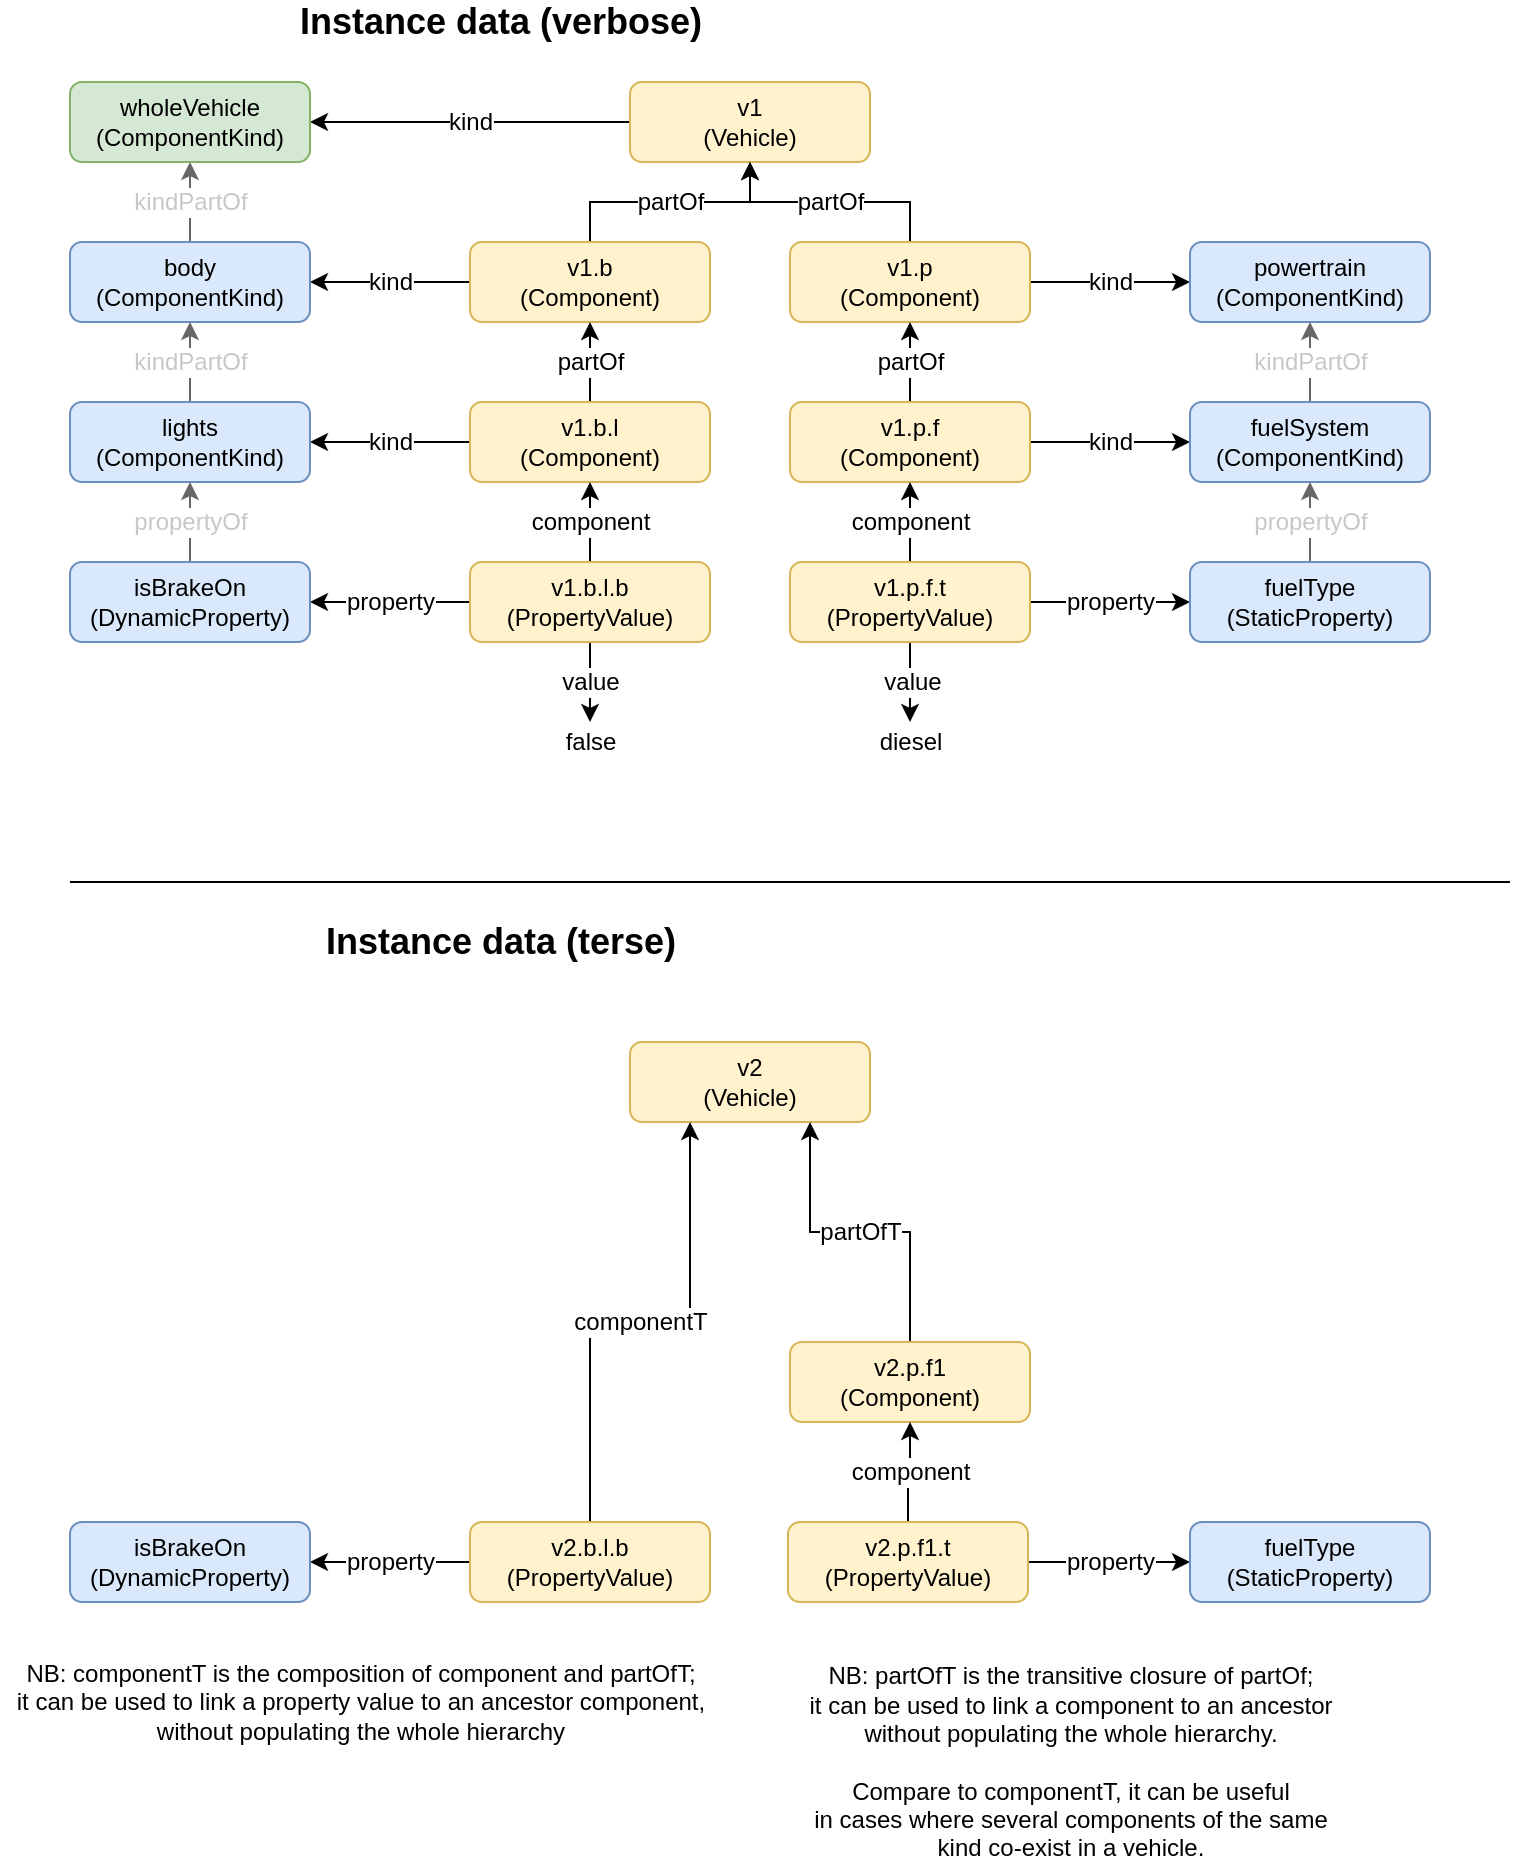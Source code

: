 <mxfile version="20.0.1" type="device"><diagram id="OOQgwnqxo1WTeKJgXq-G" name="Page-1"><mxGraphModel dx="1422" dy="762" grid="1" gridSize="10" guides="1" tooltips="1" connect="1" arrows="1" fold="1" page="1" pageScale="1" pageWidth="827" pageHeight="1169" math="0" shadow="0"><root><mxCell id="0"/><mxCell id="1" parent="0"/><mxCell id="MfZLWjHuNWStY__rhlkl-52" value="&lt;font style=&quot;font-size: 18px;&quot;&gt;&lt;b&gt;Instance data (verbose)&lt;br&gt;&lt;/b&gt;&lt;/font&gt;" style="text;html=1;align=center;verticalAlign=middle;resizable=0;points=[];autosize=1;strokeColor=none;fillColor=none;" vertex="1" parent="1"><mxGeometry x="145" y="40" width="220" height="20" as="geometry"/></mxCell><mxCell id="MfZLWjHuNWStY__rhlkl-54" value="" style="endArrow=none;html=1;rounded=0;fontSize=18;startSize=6;endSize=12;" edge="1" parent="1"><mxGeometry width="50" height="50" relative="1" as="geometry"><mxPoint x="40" y="480" as="sourcePoint"/><mxPoint x="760" y="480" as="targetPoint"/></mxGeometry></mxCell><mxCell id="MfZLWjHuNWStY__rhlkl-55" value="&lt;font style=&quot;font-size: 18px;&quot;&gt;&lt;b&gt;Instance data (terse)&lt;br&gt;&lt;/b&gt;&lt;/font&gt;" style="text;html=1;align=center;verticalAlign=middle;resizable=0;points=[];autosize=1;strokeColor=none;fillColor=none;" vertex="1" parent="1"><mxGeometry x="160" y="500" width="190" height="20" as="geometry"/></mxCell><mxCell id="MfZLWjHuNWStY__rhlkl-103" value="kind" style="edgeStyle=orthogonalEdgeStyle;rounded=0;orthogonalLoop=1;jettySize=auto;html=1;exitX=0;exitY=0.5;exitDx=0;exitDy=0;entryX=1;entryY=0.5;entryDx=0;entryDy=0;fontSize=12;endArrow=classic;endFill=1;startSize=6;endSize=6;" edge="1" parent="1" source="MfZLWjHuNWStY__rhlkl-82" target="MfZLWjHuNWStY__rhlkl-95"><mxGeometry relative="1" as="geometry"/></mxCell><mxCell id="MfZLWjHuNWStY__rhlkl-82" value="v1&lt;br&gt;(Vehicle)" style="rounded=1;whiteSpace=wrap;html=1;fillColor=#fff2cc;strokeColor=#d6b656;" vertex="1" parent="1"><mxGeometry x="320" y="80" width="120" height="40" as="geometry"/></mxCell><mxCell id="MfZLWjHuNWStY__rhlkl-91" value="partOf" style="edgeStyle=orthogonalEdgeStyle;rounded=0;orthogonalLoop=1;jettySize=auto;html=1;exitX=0.5;exitY=0;exitDx=0;exitDy=0;entryX=0.5;entryY=1;entryDx=0;entryDy=0;fontSize=12;endArrow=classic;endFill=1;startSize=6;endSize=6;" edge="1" parent="1" source="MfZLWjHuNWStY__rhlkl-83" target="MfZLWjHuNWStY__rhlkl-82"><mxGeometry relative="1" as="geometry"/></mxCell><mxCell id="MfZLWjHuNWStY__rhlkl-102" value="kind" style="edgeStyle=orthogonalEdgeStyle;rounded=0;orthogonalLoop=1;jettySize=auto;html=1;exitX=0;exitY=0.5;exitDx=0;exitDy=0;entryX=1;entryY=0.5;entryDx=0;entryDy=0;fontSize=12;endArrow=classic;endFill=1;startSize=6;endSize=6;" edge="1" parent="1" source="MfZLWjHuNWStY__rhlkl-83" target="MfZLWjHuNWStY__rhlkl-96"><mxGeometry relative="1" as="geometry"/></mxCell><mxCell id="MfZLWjHuNWStY__rhlkl-83" value="v1.b&lt;br&gt;(Component)" style="rounded=1;whiteSpace=wrap;html=1;fillColor=#fff2cc;strokeColor=#d6b656;" vertex="1" parent="1"><mxGeometry x="240" y="160" width="120" height="40" as="geometry"/></mxCell><mxCell id="MfZLWjHuNWStY__rhlkl-92" value="partOf" style="edgeStyle=orthogonalEdgeStyle;rounded=0;orthogonalLoop=1;jettySize=auto;html=1;exitX=0.5;exitY=0;exitDx=0;exitDy=0;entryX=0.5;entryY=1;entryDx=0;entryDy=0;fontSize=12;endArrow=classic;endFill=1;startSize=6;endSize=6;" edge="1" parent="1" source="MfZLWjHuNWStY__rhlkl-84" target="MfZLWjHuNWStY__rhlkl-82"><mxGeometry relative="1" as="geometry"/></mxCell><mxCell id="MfZLWjHuNWStY__rhlkl-105" value="kind" style="edgeStyle=orthogonalEdgeStyle;rounded=0;orthogonalLoop=1;jettySize=auto;html=1;exitX=1;exitY=0.5;exitDx=0;exitDy=0;fontSize=12;endArrow=classic;endFill=1;startSize=6;endSize=6;" edge="1" parent="1" source="MfZLWjHuNWStY__rhlkl-84" target="MfZLWjHuNWStY__rhlkl-104"><mxGeometry relative="1" as="geometry"/></mxCell><mxCell id="MfZLWjHuNWStY__rhlkl-84" value="&lt;div&gt;v1.p&lt;/div&gt;&lt;div&gt;(Component)&lt;br&gt;&lt;/div&gt;" style="rounded=1;whiteSpace=wrap;html=1;fillColor=#fff2cc;strokeColor=#d6b656;" vertex="1" parent="1"><mxGeometry x="400" y="160" width="120" height="40" as="geometry"/></mxCell><mxCell id="MfZLWjHuNWStY__rhlkl-90" value="partOf" style="edgeStyle=orthogonalEdgeStyle;rounded=0;orthogonalLoop=1;jettySize=auto;html=1;exitX=0.5;exitY=0;exitDx=0;exitDy=0;entryX=0.5;entryY=1;entryDx=0;entryDy=0;fontSize=12;endArrow=classic;endFill=1;startSize=6;endSize=6;" edge="1" parent="1" source="MfZLWjHuNWStY__rhlkl-85" target="MfZLWjHuNWStY__rhlkl-83"><mxGeometry relative="1" as="geometry"/></mxCell><mxCell id="MfZLWjHuNWStY__rhlkl-101" value="kind" style="edgeStyle=orthogonalEdgeStyle;rounded=0;orthogonalLoop=1;jettySize=auto;html=1;exitX=0;exitY=0.5;exitDx=0;exitDy=0;entryX=1;entryY=0.5;entryDx=0;entryDy=0;fontSize=12;endArrow=classic;endFill=1;startSize=6;endSize=6;" edge="1" parent="1" source="MfZLWjHuNWStY__rhlkl-85" target="MfZLWjHuNWStY__rhlkl-97"><mxGeometry relative="1" as="geometry"/></mxCell><mxCell id="MfZLWjHuNWStY__rhlkl-85" value="&lt;div&gt;v1.b.l&lt;/div&gt;&lt;div&gt;(Component)&lt;br&gt;&lt;/div&gt;" style="rounded=1;whiteSpace=wrap;html=1;fillColor=#fff2cc;strokeColor=#d6b656;" vertex="1" parent="1"><mxGeometry x="240" y="240" width="120" height="40" as="geometry"/></mxCell><mxCell id="MfZLWjHuNWStY__rhlkl-93" value="partOf" style="edgeStyle=orthogonalEdgeStyle;rounded=0;orthogonalLoop=1;jettySize=auto;html=1;exitX=0.5;exitY=0;exitDx=0;exitDy=0;entryX=0.5;entryY=1;entryDx=0;entryDy=0;fontSize=12;endArrow=classic;endFill=1;startSize=6;endSize=6;" edge="1" parent="1" source="MfZLWjHuNWStY__rhlkl-86" target="MfZLWjHuNWStY__rhlkl-84"><mxGeometry relative="1" as="geometry"/></mxCell><mxCell id="MfZLWjHuNWStY__rhlkl-108" value="kind" style="edgeStyle=orthogonalEdgeStyle;rounded=0;orthogonalLoop=1;jettySize=auto;html=1;exitX=1;exitY=0.5;exitDx=0;exitDy=0;entryX=0;entryY=0.5;entryDx=0;entryDy=0;fontSize=12;endArrow=classic;endFill=1;startSize=6;endSize=6;" edge="1" parent="1" source="MfZLWjHuNWStY__rhlkl-86" target="MfZLWjHuNWStY__rhlkl-106"><mxGeometry relative="1" as="geometry"/></mxCell><mxCell id="MfZLWjHuNWStY__rhlkl-86" value="v1.p.f&lt;br&gt;(Component)" style="rounded=1;whiteSpace=wrap;html=1;fillColor=#fff2cc;strokeColor=#d6b656;" vertex="1" parent="1"><mxGeometry x="400" y="240" width="120" height="40" as="geometry"/></mxCell><mxCell id="MfZLWjHuNWStY__rhlkl-89" value="component" style="edgeStyle=orthogonalEdgeStyle;rounded=0;orthogonalLoop=1;jettySize=auto;html=1;exitX=0.5;exitY=0;exitDx=0;exitDy=0;entryX=0.5;entryY=1;entryDx=0;entryDy=0;fontSize=12;endArrow=classic;endFill=1;startSize=6;endSize=6;" edge="1" parent="1" source="MfZLWjHuNWStY__rhlkl-87" target="MfZLWjHuNWStY__rhlkl-85"><mxGeometry relative="1" as="geometry"/></mxCell><mxCell id="MfZLWjHuNWStY__rhlkl-100" value="property" style="edgeStyle=orthogonalEdgeStyle;rounded=0;orthogonalLoop=1;jettySize=auto;html=1;exitX=0;exitY=0.5;exitDx=0;exitDy=0;entryX=1;entryY=0.5;entryDx=0;entryDy=0;fontSize=12;endArrow=classic;endFill=1;startSize=6;endSize=6;" edge="1" parent="1" source="MfZLWjHuNWStY__rhlkl-87" target="MfZLWjHuNWStY__rhlkl-99"><mxGeometry relative="1" as="geometry"/></mxCell><mxCell id="MfZLWjHuNWStY__rhlkl-116" value="value" style="rounded=0;orthogonalLoop=1;jettySize=auto;html=1;exitX=0.5;exitY=1;exitDx=0;exitDy=0;fontSize=12;fontColor=#000000;endArrow=classic;endFill=1;startSize=6;endSize=6;" edge="1" parent="1" source="MfZLWjHuNWStY__rhlkl-87"><mxGeometry relative="1" as="geometry"><mxPoint x="300" y="400" as="targetPoint"/></mxGeometry></mxCell><mxCell id="MfZLWjHuNWStY__rhlkl-87" value="&lt;div&gt;v1.b.l.b&lt;/div&gt;&lt;div&gt;(PropertyValue)&lt;br&gt;&lt;/div&gt;" style="rounded=1;whiteSpace=wrap;html=1;fillColor=#fff2cc;strokeColor=#d6b656;" vertex="1" parent="1"><mxGeometry x="240" y="320" width="120" height="40" as="geometry"/></mxCell><mxCell id="MfZLWjHuNWStY__rhlkl-94" value="component" style="edgeStyle=orthogonalEdgeStyle;rounded=0;orthogonalLoop=1;jettySize=auto;html=1;exitX=0.5;exitY=0;exitDx=0;exitDy=0;entryX=0.5;entryY=1;entryDx=0;entryDy=0;fontSize=12;endArrow=classic;endFill=1;startSize=6;endSize=6;" edge="1" parent="1" source="MfZLWjHuNWStY__rhlkl-88" target="MfZLWjHuNWStY__rhlkl-86"><mxGeometry relative="1" as="geometry"/></mxCell><mxCell id="MfZLWjHuNWStY__rhlkl-110" value="property" style="edgeStyle=orthogonalEdgeStyle;rounded=0;orthogonalLoop=1;jettySize=auto;html=1;exitX=1;exitY=0.5;exitDx=0;exitDy=0;entryX=0;entryY=0.5;entryDx=0;entryDy=0;fontSize=12;endArrow=classic;endFill=1;startSize=6;endSize=6;" edge="1" parent="1" source="MfZLWjHuNWStY__rhlkl-88" target="MfZLWjHuNWStY__rhlkl-109"><mxGeometry relative="1" as="geometry"/></mxCell><mxCell id="MfZLWjHuNWStY__rhlkl-118" value="value" style="edgeStyle=orthogonalEdgeStyle;rounded=0;orthogonalLoop=1;jettySize=auto;html=1;exitX=0.5;exitY=1;exitDx=0;exitDy=0;fontSize=12;fontColor=#000000;endArrow=classic;endFill=1;startSize=6;endSize=6;" edge="1" parent="1" source="MfZLWjHuNWStY__rhlkl-88"><mxGeometry relative="1" as="geometry"><mxPoint x="460" y="400" as="targetPoint"/></mxGeometry></mxCell><mxCell id="MfZLWjHuNWStY__rhlkl-88" value="&lt;div&gt;v1.p.f.t&lt;/div&gt;&lt;div&gt;(PropertyValue)&lt;br&gt;&lt;/div&gt;" style="rounded=1;whiteSpace=wrap;html=1;fillColor=#fff2cc;strokeColor=#d6b656;" vertex="1" parent="1"><mxGeometry x="400" y="320" width="120" height="40" as="geometry"/></mxCell><mxCell id="MfZLWjHuNWStY__rhlkl-95" value="&lt;div&gt;wholeVehicle&lt;/div&gt;&lt;div&gt;(ComponentKind)&lt;br&gt;&lt;/div&gt;" style="rounded=1;whiteSpace=wrap;html=1;fillColor=#d5e8d4;strokeColor=#82b366;" vertex="1" parent="1"><mxGeometry x="40" y="80" width="120" height="40" as="geometry"/></mxCell><mxCell id="MfZLWjHuNWStY__rhlkl-113" value="kindPartOf" style="edgeStyle=orthogonalEdgeStyle;rounded=0;orthogonalLoop=1;jettySize=auto;html=1;exitX=0.5;exitY=0;exitDx=0;exitDy=0;entryX=0.5;entryY=1;entryDx=0;entryDy=0;fontSize=12;endArrow=classic;endFill=1;startSize=6;endSize=6;fillColor=#f5f5f5;strokeColor=#666666;fontColor=#C7C7C7;" edge="1" parent="1" source="MfZLWjHuNWStY__rhlkl-96" target="MfZLWjHuNWStY__rhlkl-95"><mxGeometry relative="1" as="geometry"/></mxCell><mxCell id="MfZLWjHuNWStY__rhlkl-96" value="&lt;div&gt;body&lt;/div&gt;&lt;div&gt;(ComponentKind)&lt;br&gt;&lt;/div&gt;" style="rounded=1;whiteSpace=wrap;html=1;fillColor=#dae8fc;strokeColor=#6c8ebf;" vertex="1" parent="1"><mxGeometry x="40" y="160" width="120" height="40" as="geometry"/></mxCell><mxCell id="MfZLWjHuNWStY__rhlkl-112" value="kindPartOf" style="edgeStyle=orthogonalEdgeStyle;rounded=0;orthogonalLoop=1;jettySize=auto;html=1;exitX=0.5;exitY=0;exitDx=0;exitDy=0;entryX=0.5;entryY=1;entryDx=0;entryDy=0;fontSize=12;endArrow=classic;endFill=1;startSize=6;endSize=6;fontColor=#C7C7C7;fillColor=#f5f5f5;strokeColor=#666666;" edge="1" parent="1" source="MfZLWjHuNWStY__rhlkl-97" target="MfZLWjHuNWStY__rhlkl-96"><mxGeometry relative="1" as="geometry"/></mxCell><mxCell id="MfZLWjHuNWStY__rhlkl-97" value="&lt;div&gt;lights&lt;/div&gt;&lt;div&gt;(ComponentKind)&lt;br&gt;&lt;/div&gt;" style="rounded=1;whiteSpace=wrap;html=1;fillColor=#dae8fc;strokeColor=#6c8ebf;" vertex="1" parent="1"><mxGeometry x="40" y="240" width="120" height="40" as="geometry"/></mxCell><mxCell id="MfZLWjHuNWStY__rhlkl-111" value="propertyOf" style="edgeStyle=orthogonalEdgeStyle;rounded=0;orthogonalLoop=1;jettySize=auto;html=1;exitX=0.5;exitY=0;exitDx=0;exitDy=0;entryX=0.5;entryY=1;entryDx=0;entryDy=0;fontSize=12;endArrow=classic;endFill=1;startSize=6;endSize=6;fontColor=#C7C7C7;fillColor=#f5f5f5;strokeColor=#666666;" edge="1" parent="1" source="MfZLWjHuNWStY__rhlkl-99" target="MfZLWjHuNWStY__rhlkl-97"><mxGeometry relative="1" as="geometry"/></mxCell><mxCell id="MfZLWjHuNWStY__rhlkl-99" value="&lt;div&gt;isBrakeOn&lt;/div&gt;&lt;div&gt;(DynamicProperty)&lt;br&gt;&lt;/div&gt;" style="rounded=1;whiteSpace=wrap;html=1;fillColor=#dae8fc;strokeColor=#6c8ebf;" vertex="1" parent="1"><mxGeometry x="40" y="320" width="120" height="40" as="geometry"/></mxCell><mxCell id="MfZLWjHuNWStY__rhlkl-104" value="&lt;div&gt;powertrain&lt;/div&gt;&lt;div&gt;(ComponentKind)&lt;br&gt;&lt;/div&gt;" style="rounded=1;whiteSpace=wrap;html=1;fillColor=#dae8fc;strokeColor=#6c8ebf;" vertex="1" parent="1"><mxGeometry x="600" y="160" width="120" height="40" as="geometry"/></mxCell><mxCell id="MfZLWjHuNWStY__rhlkl-115" value="kindPartOf" style="edgeStyle=orthogonalEdgeStyle;rounded=0;orthogonalLoop=1;jettySize=auto;html=1;exitX=0.5;exitY=0;exitDx=0;exitDy=0;entryX=0.5;entryY=1;entryDx=0;entryDy=0;fontSize=12;fontColor=#C7C7C7;endArrow=classic;endFill=1;startSize=6;endSize=6;fillColor=#f5f5f5;strokeColor=#666666;" edge="1" parent="1" source="MfZLWjHuNWStY__rhlkl-106" target="MfZLWjHuNWStY__rhlkl-104"><mxGeometry relative="1" as="geometry"/></mxCell><mxCell id="MfZLWjHuNWStY__rhlkl-106" value="&lt;div&gt;fuelSystem&lt;/div&gt;&lt;div&gt;(ComponentKind)&lt;br&gt;&lt;/div&gt;" style="rounded=1;whiteSpace=wrap;html=1;fillColor=#dae8fc;strokeColor=#6c8ebf;" vertex="1" parent="1"><mxGeometry x="600" y="240" width="120" height="40" as="geometry"/></mxCell><mxCell id="MfZLWjHuNWStY__rhlkl-114" value="propertyOf" style="edgeStyle=orthogonalEdgeStyle;rounded=0;orthogonalLoop=1;jettySize=auto;html=1;exitX=0.5;exitY=0;exitDx=0;exitDy=0;entryX=0.5;entryY=1;entryDx=0;entryDy=0;fontSize=12;fontColor=#C7C7C7;endArrow=classic;endFill=1;startSize=6;endSize=6;fillColor=#f5f5f5;strokeColor=#666666;" edge="1" parent="1" source="MfZLWjHuNWStY__rhlkl-109" target="MfZLWjHuNWStY__rhlkl-106"><mxGeometry relative="1" as="geometry"/></mxCell><mxCell id="MfZLWjHuNWStY__rhlkl-109" value="fuelType&lt;br&gt;(StaticProperty)" style="rounded=1;whiteSpace=wrap;html=1;fillColor=#dae8fc;strokeColor=#6c8ebf;" vertex="1" parent="1"><mxGeometry x="600" y="320" width="120" height="40" as="geometry"/></mxCell><mxCell id="MfZLWjHuNWStY__rhlkl-117" value="false" style="text;html=1;align=center;verticalAlign=middle;resizable=0;points=[];autosize=1;strokeColor=none;fillColor=none;fontSize=12;fontColor=#000000;" vertex="1" parent="1"><mxGeometry x="280" y="400" width="40" height="20" as="geometry"/></mxCell><mxCell id="MfZLWjHuNWStY__rhlkl-119" value="&lt;div&gt;diesel&lt;/div&gt;" style="text;html=1;align=center;verticalAlign=middle;resizable=0;points=[];autosize=1;strokeColor=none;fillColor=none;fontSize=12;fontColor=#000000;" vertex="1" parent="1"><mxGeometry x="435" y="400" width="50" height="20" as="geometry"/></mxCell><mxCell id="MfZLWjHuNWStY__rhlkl-123" value="v2&lt;br&gt;(Vehicle)" style="rounded=1;whiteSpace=wrap;html=1;fillColor=#fff2cc;strokeColor=#d6b656;" vertex="1" parent="1"><mxGeometry x="320" y="560" width="120" height="40" as="geometry"/></mxCell><mxCell id="MfZLWjHuNWStY__rhlkl-134" value="partOfT" style="edgeStyle=orthogonalEdgeStyle;rounded=0;orthogonalLoop=1;jettySize=auto;html=1;exitX=0.5;exitY=0;exitDx=0;exitDy=0;fontSize=12;fontColor=#000000;endArrow=classic;endFill=1;startSize=6;endSize=6;entryX=0.75;entryY=1;entryDx=0;entryDy=0;" edge="1" parent="1" source="MfZLWjHuNWStY__rhlkl-125" target="MfZLWjHuNWStY__rhlkl-123"><mxGeometry relative="1" as="geometry"/></mxCell><mxCell id="MfZLWjHuNWStY__rhlkl-125" value="&lt;div&gt;v2.p.f1&lt;/div&gt;&lt;div&gt;(Component)&lt;br&gt;&lt;/div&gt;" style="rounded=1;whiteSpace=wrap;html=1;fillColor=#fff2cc;strokeColor=#d6b656;" vertex="1" parent="1"><mxGeometry x="400" y="710" width="120" height="40" as="geometry"/></mxCell><mxCell id="MfZLWjHuNWStY__rhlkl-127" value="property" style="edgeStyle=orthogonalEdgeStyle;rounded=0;orthogonalLoop=1;jettySize=auto;html=1;exitX=0;exitY=0.5;exitDx=0;exitDy=0;entryX=1;entryY=0.5;entryDx=0;entryDy=0;fontSize=12;endArrow=classic;endFill=1;startSize=6;endSize=6;" edge="1" parent="1" source="MfZLWjHuNWStY__rhlkl-128" target="MfZLWjHuNWStY__rhlkl-132"><mxGeometry relative="1" as="geometry"/></mxCell><mxCell id="MfZLWjHuNWStY__rhlkl-151" value="componentT" style="edgeStyle=orthogonalEdgeStyle;rounded=0;orthogonalLoop=1;jettySize=auto;html=1;exitX=0.5;exitY=0;exitDx=0;exitDy=0;entryX=0.25;entryY=1;entryDx=0;entryDy=0;fontSize=12;fontColor=#000000;endArrow=classic;endFill=1;startSize=6;endSize=6;" edge="1" parent="1" source="MfZLWjHuNWStY__rhlkl-128" target="MfZLWjHuNWStY__rhlkl-123"><mxGeometry relative="1" as="geometry"/></mxCell><mxCell id="MfZLWjHuNWStY__rhlkl-128" value="&lt;div&gt;v2.b.l.b&lt;/div&gt;&lt;div&gt;(PropertyValue)&lt;br&gt;&lt;/div&gt;" style="rounded=1;whiteSpace=wrap;html=1;fillColor=#fff2cc;strokeColor=#d6b656;" vertex="1" parent="1"><mxGeometry x="240" y="800" width="120" height="40" as="geometry"/></mxCell><mxCell id="MfZLWjHuNWStY__rhlkl-129" value="property" style="edgeStyle=orthogonalEdgeStyle;rounded=0;orthogonalLoop=1;jettySize=auto;html=1;exitX=1;exitY=0.5;exitDx=0;exitDy=0;entryX=0;entryY=0.5;entryDx=0;entryDy=0;fontSize=12;endArrow=classic;endFill=1;startSize=6;endSize=6;" edge="1" parent="1" source="MfZLWjHuNWStY__rhlkl-130" target="MfZLWjHuNWStY__rhlkl-133"><mxGeometry relative="1" as="geometry"/></mxCell><mxCell id="MfZLWjHuNWStY__rhlkl-152" value="component" style="edgeStyle=orthogonalEdgeStyle;rounded=0;orthogonalLoop=1;jettySize=auto;html=1;exitX=0.5;exitY=0;exitDx=0;exitDy=0;entryX=0.5;entryY=1;entryDx=0;entryDy=0;fontSize=12;fontColor=#000000;endArrow=classic;endFill=1;startSize=6;endSize=6;" edge="1" parent="1" source="MfZLWjHuNWStY__rhlkl-130" target="MfZLWjHuNWStY__rhlkl-125"><mxGeometry relative="1" as="geometry"/></mxCell><mxCell id="MfZLWjHuNWStY__rhlkl-130" value="&lt;div&gt;v2.p.f1.t&lt;/div&gt;&lt;div&gt;(PropertyValue)&lt;br&gt;&lt;/div&gt;" style="rounded=1;whiteSpace=wrap;html=1;fillColor=#fff2cc;strokeColor=#d6b656;" vertex="1" parent="1"><mxGeometry x="399" y="800" width="120" height="40" as="geometry"/></mxCell><mxCell id="MfZLWjHuNWStY__rhlkl-132" value="&lt;div&gt;isBrakeOn&lt;/div&gt;&lt;div&gt;(DynamicProperty)&lt;br&gt;&lt;/div&gt;" style="rounded=1;whiteSpace=wrap;html=1;fillColor=#dae8fc;strokeColor=#6c8ebf;" vertex="1" parent="1"><mxGeometry x="40" y="800" width="120" height="40" as="geometry"/></mxCell><mxCell id="MfZLWjHuNWStY__rhlkl-133" value="fuelType&lt;br&gt;(StaticProperty)" style="rounded=1;whiteSpace=wrap;html=1;fillColor=#dae8fc;strokeColor=#6c8ebf;" vertex="1" parent="1"><mxGeometry x="600" y="800" width="120" height="40" as="geometry"/></mxCell><mxCell id="MfZLWjHuNWStY__rhlkl-136" value="NB: partOfT is the transitive closure of partOf;&lt;br&gt;it can be used to link a component to an ancestor&lt;br&gt;without populating the whole hierarchy.&lt;br&gt;&lt;div&gt;&lt;br&gt;&lt;/div&gt;&lt;div&gt;Compare to componentT, it can be useful&lt;br&gt;in cases where several components of the same&lt;br&gt;kind co-exist in a vehicle.&lt;br&gt;&lt;/div&gt;" style="text;html=1;align=center;verticalAlign=middle;resizable=0;points=[];autosize=1;strokeColor=none;fillColor=none;fontSize=12;fontColor=#000000;" vertex="1" parent="1"><mxGeometry x="400" y="870" width="280" height="100" as="geometry"/></mxCell><mxCell id="MfZLWjHuNWStY__rhlkl-148" value="NB: componentT is the composition of component and partOfT;&lt;br&gt;it can be used to link a property value to an ancestor component,&lt;br&gt;without populating the whole hierarchy" style="text;html=1;align=center;verticalAlign=middle;resizable=0;points=[];autosize=1;strokeColor=none;fillColor=none;fontSize=12;fontColor=#000000;" vertex="1" parent="1"><mxGeometry x="5" y="865" width="360" height="50" as="geometry"/></mxCell></root></mxGraphModel></diagram></mxfile>